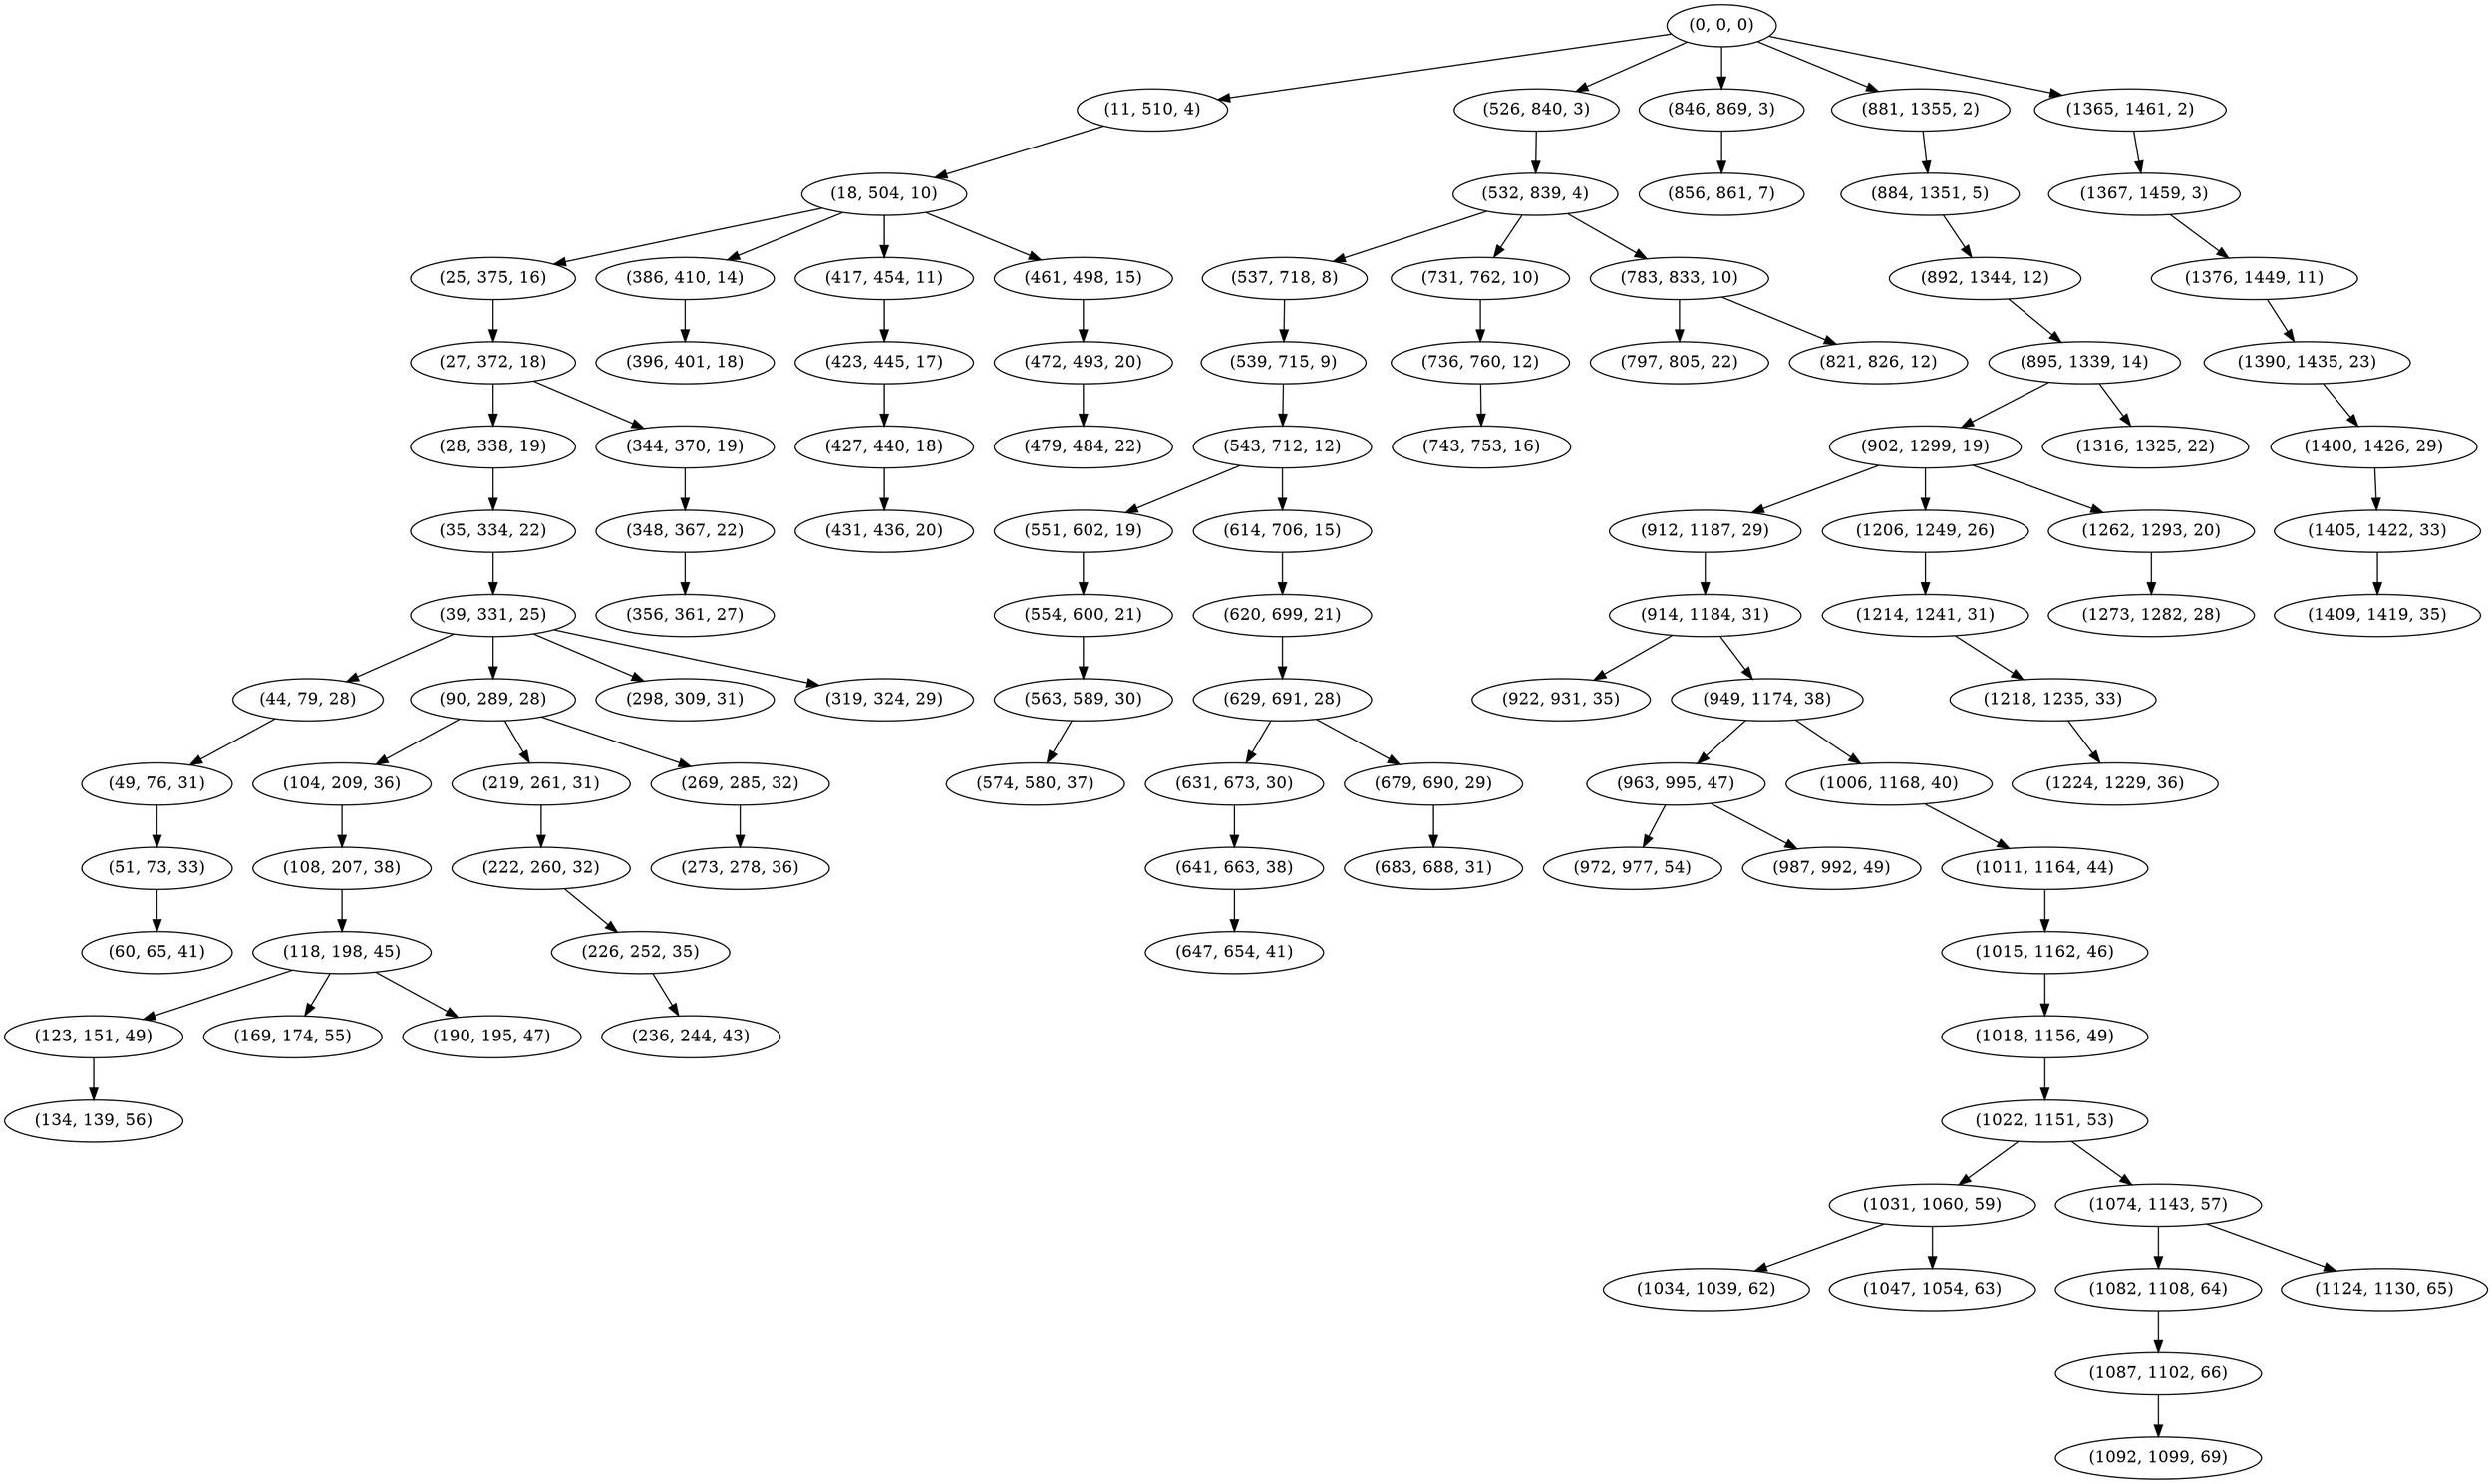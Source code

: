 digraph tree {
    "(0, 0, 0)";
    "(11, 510, 4)";
    "(18, 504, 10)";
    "(25, 375, 16)";
    "(27, 372, 18)";
    "(28, 338, 19)";
    "(35, 334, 22)";
    "(39, 331, 25)";
    "(44, 79, 28)";
    "(49, 76, 31)";
    "(51, 73, 33)";
    "(60, 65, 41)";
    "(90, 289, 28)";
    "(104, 209, 36)";
    "(108, 207, 38)";
    "(118, 198, 45)";
    "(123, 151, 49)";
    "(134, 139, 56)";
    "(169, 174, 55)";
    "(190, 195, 47)";
    "(219, 261, 31)";
    "(222, 260, 32)";
    "(226, 252, 35)";
    "(236, 244, 43)";
    "(269, 285, 32)";
    "(273, 278, 36)";
    "(298, 309, 31)";
    "(319, 324, 29)";
    "(344, 370, 19)";
    "(348, 367, 22)";
    "(356, 361, 27)";
    "(386, 410, 14)";
    "(396, 401, 18)";
    "(417, 454, 11)";
    "(423, 445, 17)";
    "(427, 440, 18)";
    "(431, 436, 20)";
    "(461, 498, 15)";
    "(472, 493, 20)";
    "(479, 484, 22)";
    "(526, 840, 3)";
    "(532, 839, 4)";
    "(537, 718, 8)";
    "(539, 715, 9)";
    "(543, 712, 12)";
    "(551, 602, 19)";
    "(554, 600, 21)";
    "(563, 589, 30)";
    "(574, 580, 37)";
    "(614, 706, 15)";
    "(620, 699, 21)";
    "(629, 691, 28)";
    "(631, 673, 30)";
    "(641, 663, 38)";
    "(647, 654, 41)";
    "(679, 690, 29)";
    "(683, 688, 31)";
    "(731, 762, 10)";
    "(736, 760, 12)";
    "(743, 753, 16)";
    "(783, 833, 10)";
    "(797, 805, 22)";
    "(821, 826, 12)";
    "(846, 869, 3)";
    "(856, 861, 7)";
    "(881, 1355, 2)";
    "(884, 1351, 5)";
    "(892, 1344, 12)";
    "(895, 1339, 14)";
    "(902, 1299, 19)";
    "(912, 1187, 29)";
    "(914, 1184, 31)";
    "(922, 931, 35)";
    "(949, 1174, 38)";
    "(963, 995, 47)";
    "(972, 977, 54)";
    "(987, 992, 49)";
    "(1006, 1168, 40)";
    "(1011, 1164, 44)";
    "(1015, 1162, 46)";
    "(1018, 1156, 49)";
    "(1022, 1151, 53)";
    "(1031, 1060, 59)";
    "(1034, 1039, 62)";
    "(1047, 1054, 63)";
    "(1074, 1143, 57)";
    "(1082, 1108, 64)";
    "(1087, 1102, 66)";
    "(1092, 1099, 69)";
    "(1124, 1130, 65)";
    "(1206, 1249, 26)";
    "(1214, 1241, 31)";
    "(1218, 1235, 33)";
    "(1224, 1229, 36)";
    "(1262, 1293, 20)";
    "(1273, 1282, 28)";
    "(1316, 1325, 22)";
    "(1365, 1461, 2)";
    "(1367, 1459, 3)";
    "(1376, 1449, 11)";
    "(1390, 1435, 23)";
    "(1400, 1426, 29)";
    "(1405, 1422, 33)";
    "(1409, 1419, 35)";
    "(0, 0, 0)" -> "(11, 510, 4)";
    "(0, 0, 0)" -> "(526, 840, 3)";
    "(0, 0, 0)" -> "(846, 869, 3)";
    "(0, 0, 0)" -> "(881, 1355, 2)";
    "(0, 0, 0)" -> "(1365, 1461, 2)";
    "(11, 510, 4)" -> "(18, 504, 10)";
    "(18, 504, 10)" -> "(25, 375, 16)";
    "(18, 504, 10)" -> "(386, 410, 14)";
    "(18, 504, 10)" -> "(417, 454, 11)";
    "(18, 504, 10)" -> "(461, 498, 15)";
    "(25, 375, 16)" -> "(27, 372, 18)";
    "(27, 372, 18)" -> "(28, 338, 19)";
    "(27, 372, 18)" -> "(344, 370, 19)";
    "(28, 338, 19)" -> "(35, 334, 22)";
    "(35, 334, 22)" -> "(39, 331, 25)";
    "(39, 331, 25)" -> "(44, 79, 28)";
    "(39, 331, 25)" -> "(90, 289, 28)";
    "(39, 331, 25)" -> "(298, 309, 31)";
    "(39, 331, 25)" -> "(319, 324, 29)";
    "(44, 79, 28)" -> "(49, 76, 31)";
    "(49, 76, 31)" -> "(51, 73, 33)";
    "(51, 73, 33)" -> "(60, 65, 41)";
    "(90, 289, 28)" -> "(104, 209, 36)";
    "(90, 289, 28)" -> "(219, 261, 31)";
    "(90, 289, 28)" -> "(269, 285, 32)";
    "(104, 209, 36)" -> "(108, 207, 38)";
    "(108, 207, 38)" -> "(118, 198, 45)";
    "(118, 198, 45)" -> "(123, 151, 49)";
    "(118, 198, 45)" -> "(169, 174, 55)";
    "(118, 198, 45)" -> "(190, 195, 47)";
    "(123, 151, 49)" -> "(134, 139, 56)";
    "(219, 261, 31)" -> "(222, 260, 32)";
    "(222, 260, 32)" -> "(226, 252, 35)";
    "(226, 252, 35)" -> "(236, 244, 43)";
    "(269, 285, 32)" -> "(273, 278, 36)";
    "(344, 370, 19)" -> "(348, 367, 22)";
    "(348, 367, 22)" -> "(356, 361, 27)";
    "(386, 410, 14)" -> "(396, 401, 18)";
    "(417, 454, 11)" -> "(423, 445, 17)";
    "(423, 445, 17)" -> "(427, 440, 18)";
    "(427, 440, 18)" -> "(431, 436, 20)";
    "(461, 498, 15)" -> "(472, 493, 20)";
    "(472, 493, 20)" -> "(479, 484, 22)";
    "(526, 840, 3)" -> "(532, 839, 4)";
    "(532, 839, 4)" -> "(537, 718, 8)";
    "(532, 839, 4)" -> "(731, 762, 10)";
    "(532, 839, 4)" -> "(783, 833, 10)";
    "(537, 718, 8)" -> "(539, 715, 9)";
    "(539, 715, 9)" -> "(543, 712, 12)";
    "(543, 712, 12)" -> "(551, 602, 19)";
    "(543, 712, 12)" -> "(614, 706, 15)";
    "(551, 602, 19)" -> "(554, 600, 21)";
    "(554, 600, 21)" -> "(563, 589, 30)";
    "(563, 589, 30)" -> "(574, 580, 37)";
    "(614, 706, 15)" -> "(620, 699, 21)";
    "(620, 699, 21)" -> "(629, 691, 28)";
    "(629, 691, 28)" -> "(631, 673, 30)";
    "(629, 691, 28)" -> "(679, 690, 29)";
    "(631, 673, 30)" -> "(641, 663, 38)";
    "(641, 663, 38)" -> "(647, 654, 41)";
    "(679, 690, 29)" -> "(683, 688, 31)";
    "(731, 762, 10)" -> "(736, 760, 12)";
    "(736, 760, 12)" -> "(743, 753, 16)";
    "(783, 833, 10)" -> "(797, 805, 22)";
    "(783, 833, 10)" -> "(821, 826, 12)";
    "(846, 869, 3)" -> "(856, 861, 7)";
    "(881, 1355, 2)" -> "(884, 1351, 5)";
    "(884, 1351, 5)" -> "(892, 1344, 12)";
    "(892, 1344, 12)" -> "(895, 1339, 14)";
    "(895, 1339, 14)" -> "(902, 1299, 19)";
    "(895, 1339, 14)" -> "(1316, 1325, 22)";
    "(902, 1299, 19)" -> "(912, 1187, 29)";
    "(902, 1299, 19)" -> "(1206, 1249, 26)";
    "(902, 1299, 19)" -> "(1262, 1293, 20)";
    "(912, 1187, 29)" -> "(914, 1184, 31)";
    "(914, 1184, 31)" -> "(922, 931, 35)";
    "(914, 1184, 31)" -> "(949, 1174, 38)";
    "(949, 1174, 38)" -> "(963, 995, 47)";
    "(949, 1174, 38)" -> "(1006, 1168, 40)";
    "(963, 995, 47)" -> "(972, 977, 54)";
    "(963, 995, 47)" -> "(987, 992, 49)";
    "(1006, 1168, 40)" -> "(1011, 1164, 44)";
    "(1011, 1164, 44)" -> "(1015, 1162, 46)";
    "(1015, 1162, 46)" -> "(1018, 1156, 49)";
    "(1018, 1156, 49)" -> "(1022, 1151, 53)";
    "(1022, 1151, 53)" -> "(1031, 1060, 59)";
    "(1022, 1151, 53)" -> "(1074, 1143, 57)";
    "(1031, 1060, 59)" -> "(1034, 1039, 62)";
    "(1031, 1060, 59)" -> "(1047, 1054, 63)";
    "(1074, 1143, 57)" -> "(1082, 1108, 64)";
    "(1074, 1143, 57)" -> "(1124, 1130, 65)";
    "(1082, 1108, 64)" -> "(1087, 1102, 66)";
    "(1087, 1102, 66)" -> "(1092, 1099, 69)";
    "(1206, 1249, 26)" -> "(1214, 1241, 31)";
    "(1214, 1241, 31)" -> "(1218, 1235, 33)";
    "(1218, 1235, 33)" -> "(1224, 1229, 36)";
    "(1262, 1293, 20)" -> "(1273, 1282, 28)";
    "(1365, 1461, 2)" -> "(1367, 1459, 3)";
    "(1367, 1459, 3)" -> "(1376, 1449, 11)";
    "(1376, 1449, 11)" -> "(1390, 1435, 23)";
    "(1390, 1435, 23)" -> "(1400, 1426, 29)";
    "(1400, 1426, 29)" -> "(1405, 1422, 33)";
    "(1405, 1422, 33)" -> "(1409, 1419, 35)";
}
